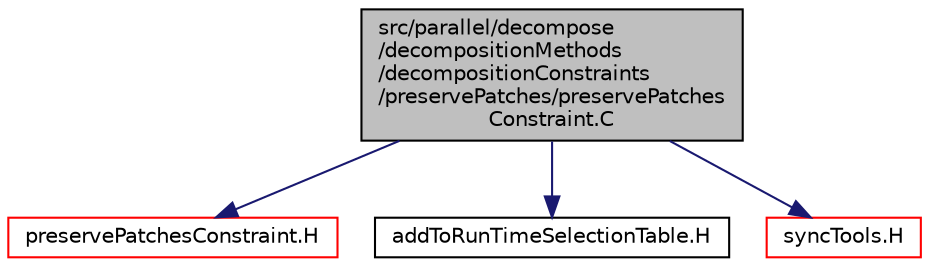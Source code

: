 digraph "src/parallel/decompose/decompositionMethods/decompositionConstraints/preservePatches/preservePatchesConstraint.C"
{
  bgcolor="transparent";
  edge [fontname="Helvetica",fontsize="10",labelfontname="Helvetica",labelfontsize="10"];
  node [fontname="Helvetica",fontsize="10",shape=record];
  Node0 [label="src/parallel/decompose\l/decompositionMethods\l/decompositionConstraints\l/preservePatches/preservePatches\lConstraint.C",height=0.2,width=0.4,color="black", fillcolor="grey75", style="filled", fontcolor="black"];
  Node0 -> Node1 [color="midnightblue",fontsize="10",style="solid",fontname="Helvetica"];
  Node1 [label="preservePatchesConstraint.H",height=0.2,width=0.4,color="red",URL="$a13865.html"];
  Node0 -> Node104 [color="midnightblue",fontsize="10",style="solid",fontname="Helvetica"];
  Node104 [label="addToRunTimeSelectionTable.H",height=0.2,width=0.4,color="black",URL="$a09989.html",tooltip="Macros for easy insertion into run-time selection tables. "];
  Node0 -> Node105 [color="midnightblue",fontsize="10",style="solid",fontname="Helvetica"];
  Node105 [label="syncTools.H",height=0.2,width=0.4,color="red",URL="$a12536.html"];
}
